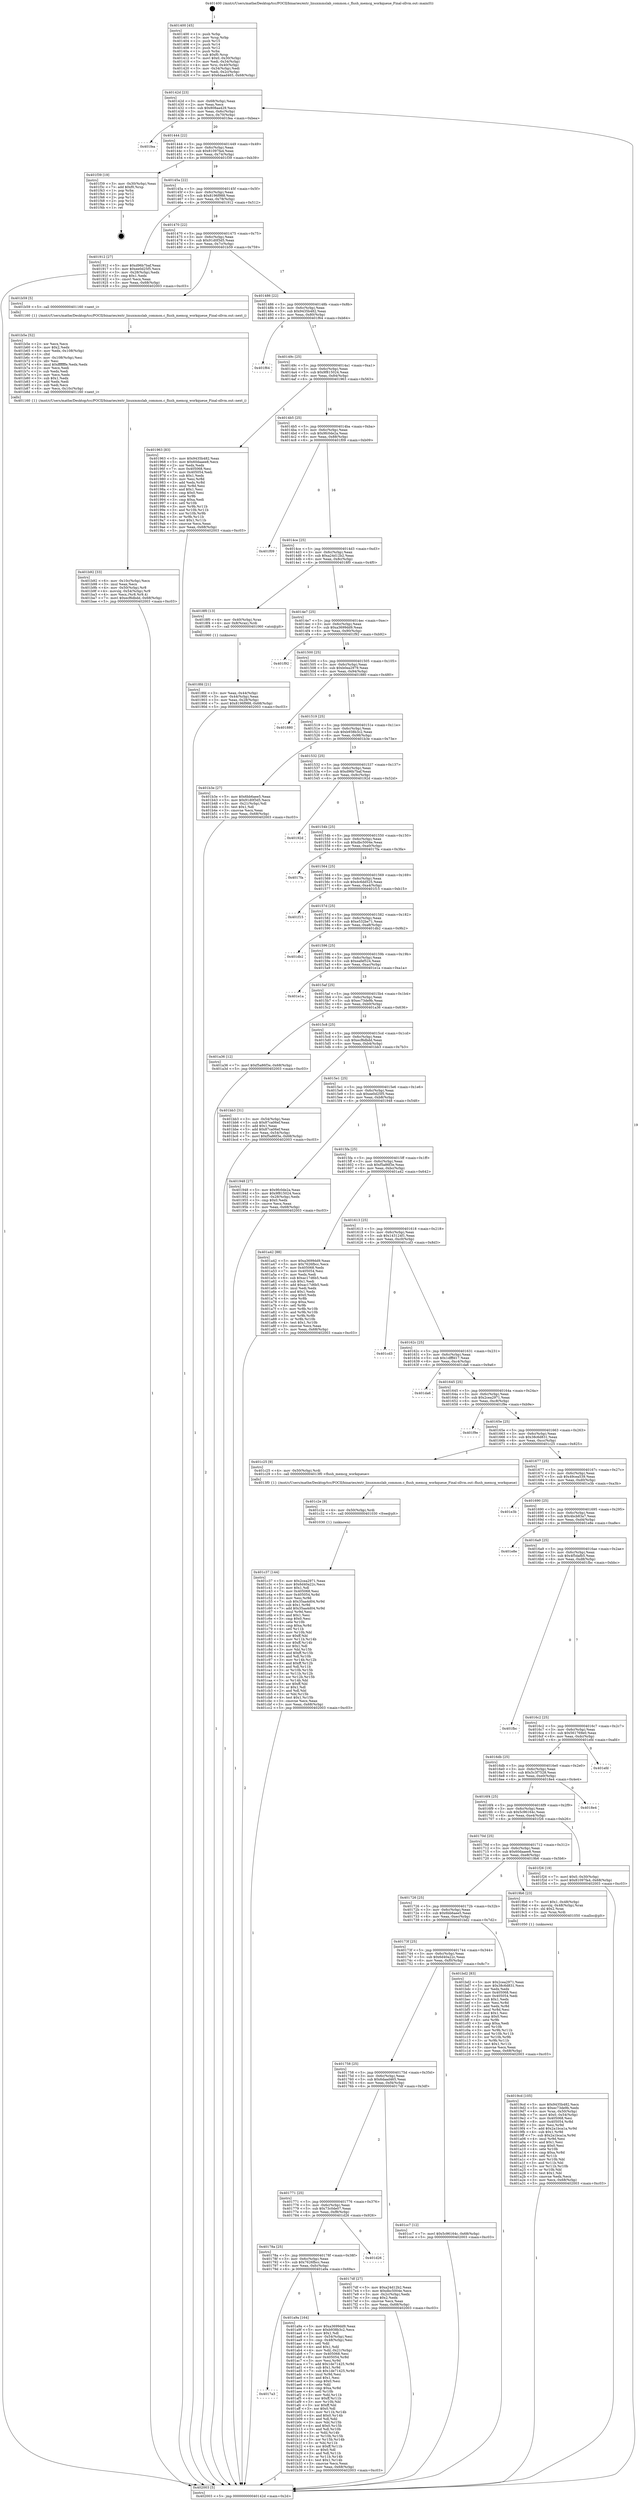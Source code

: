 digraph "0x401400" {
  label = "0x401400 (/mnt/c/Users/mathe/Desktop/tcc/POCII/binaries/extr_linuxmmslab_common.c_flush_memcg_workqueue_Final-ollvm.out::main(0))"
  labelloc = "t"
  node[shape=record]

  Entry [label="",width=0.3,height=0.3,shape=circle,fillcolor=black,style=filled]
  "0x40142d" [label="{
     0x40142d [23]\l
     | [instrs]\l
     &nbsp;&nbsp;0x40142d \<+3\>: mov -0x68(%rbp),%eax\l
     &nbsp;&nbsp;0x401430 \<+2\>: mov %eax,%ecx\l
     &nbsp;&nbsp;0x401432 \<+6\>: sub $0x808aa429,%ecx\l
     &nbsp;&nbsp;0x401438 \<+3\>: mov %eax,-0x6c(%rbp)\l
     &nbsp;&nbsp;0x40143b \<+3\>: mov %ecx,-0x70(%rbp)\l
     &nbsp;&nbsp;0x40143e \<+6\>: je 0000000000401fea \<main+0xbea\>\l
  }"]
  "0x401fea" [label="{
     0x401fea\l
  }", style=dashed]
  "0x401444" [label="{
     0x401444 [22]\l
     | [instrs]\l
     &nbsp;&nbsp;0x401444 \<+5\>: jmp 0000000000401449 \<main+0x49\>\l
     &nbsp;&nbsp;0x401449 \<+3\>: mov -0x6c(%rbp),%eax\l
     &nbsp;&nbsp;0x40144c \<+5\>: sub $0x81097fa4,%eax\l
     &nbsp;&nbsp;0x401451 \<+3\>: mov %eax,-0x74(%rbp)\l
     &nbsp;&nbsp;0x401454 \<+6\>: je 0000000000401f39 \<main+0xb39\>\l
  }"]
  Exit [label="",width=0.3,height=0.3,shape=circle,fillcolor=black,style=filled,peripheries=2]
  "0x401f39" [label="{
     0x401f39 [19]\l
     | [instrs]\l
     &nbsp;&nbsp;0x401f39 \<+3\>: mov -0x30(%rbp),%eax\l
     &nbsp;&nbsp;0x401f3c \<+7\>: add $0xf0,%rsp\l
     &nbsp;&nbsp;0x401f43 \<+1\>: pop %rbx\l
     &nbsp;&nbsp;0x401f44 \<+2\>: pop %r12\l
     &nbsp;&nbsp;0x401f46 \<+2\>: pop %r14\l
     &nbsp;&nbsp;0x401f48 \<+2\>: pop %r15\l
     &nbsp;&nbsp;0x401f4a \<+1\>: pop %rbp\l
     &nbsp;&nbsp;0x401f4b \<+1\>: ret\l
  }"]
  "0x40145a" [label="{
     0x40145a [22]\l
     | [instrs]\l
     &nbsp;&nbsp;0x40145a \<+5\>: jmp 000000000040145f \<main+0x5f\>\l
     &nbsp;&nbsp;0x40145f \<+3\>: mov -0x6c(%rbp),%eax\l
     &nbsp;&nbsp;0x401462 \<+5\>: sub $0x8196f988,%eax\l
     &nbsp;&nbsp;0x401467 \<+3\>: mov %eax,-0x78(%rbp)\l
     &nbsp;&nbsp;0x40146a \<+6\>: je 0000000000401912 \<main+0x512\>\l
  }"]
  "0x401c37" [label="{
     0x401c37 [144]\l
     | [instrs]\l
     &nbsp;&nbsp;0x401c37 \<+5\>: mov $0x2cea2971,%eax\l
     &nbsp;&nbsp;0x401c3c \<+5\>: mov $0x6d40a22c,%ecx\l
     &nbsp;&nbsp;0x401c41 \<+2\>: mov $0x1,%dl\l
     &nbsp;&nbsp;0x401c43 \<+7\>: mov 0x405068,%esi\l
     &nbsp;&nbsp;0x401c4a \<+8\>: mov 0x405054,%r8d\l
     &nbsp;&nbsp;0x401c52 \<+3\>: mov %esi,%r9d\l
     &nbsp;&nbsp;0x401c55 \<+7\>: sub $0x35aa4d04,%r9d\l
     &nbsp;&nbsp;0x401c5c \<+4\>: sub $0x1,%r9d\l
     &nbsp;&nbsp;0x401c60 \<+7\>: add $0x35aa4d04,%r9d\l
     &nbsp;&nbsp;0x401c67 \<+4\>: imul %r9d,%esi\l
     &nbsp;&nbsp;0x401c6b \<+3\>: and $0x1,%esi\l
     &nbsp;&nbsp;0x401c6e \<+3\>: cmp $0x0,%esi\l
     &nbsp;&nbsp;0x401c71 \<+4\>: sete %r10b\l
     &nbsp;&nbsp;0x401c75 \<+4\>: cmp $0xa,%r8d\l
     &nbsp;&nbsp;0x401c79 \<+4\>: setl %r11b\l
     &nbsp;&nbsp;0x401c7d \<+3\>: mov %r10b,%bl\l
     &nbsp;&nbsp;0x401c80 \<+3\>: xor $0xff,%bl\l
     &nbsp;&nbsp;0x401c83 \<+3\>: mov %r11b,%r14b\l
     &nbsp;&nbsp;0x401c86 \<+4\>: xor $0xff,%r14b\l
     &nbsp;&nbsp;0x401c8a \<+3\>: xor $0x1,%dl\l
     &nbsp;&nbsp;0x401c8d \<+3\>: mov %bl,%r15b\l
     &nbsp;&nbsp;0x401c90 \<+4\>: and $0xff,%r15b\l
     &nbsp;&nbsp;0x401c94 \<+3\>: and %dl,%r10b\l
     &nbsp;&nbsp;0x401c97 \<+3\>: mov %r14b,%r12b\l
     &nbsp;&nbsp;0x401c9a \<+4\>: and $0xff,%r12b\l
     &nbsp;&nbsp;0x401c9e \<+3\>: and %dl,%r11b\l
     &nbsp;&nbsp;0x401ca1 \<+3\>: or %r10b,%r15b\l
     &nbsp;&nbsp;0x401ca4 \<+3\>: or %r11b,%r12b\l
     &nbsp;&nbsp;0x401ca7 \<+3\>: xor %r12b,%r15b\l
     &nbsp;&nbsp;0x401caa \<+3\>: or %r14b,%bl\l
     &nbsp;&nbsp;0x401cad \<+3\>: xor $0xff,%bl\l
     &nbsp;&nbsp;0x401cb0 \<+3\>: or $0x1,%dl\l
     &nbsp;&nbsp;0x401cb3 \<+2\>: and %dl,%bl\l
     &nbsp;&nbsp;0x401cb5 \<+3\>: or %bl,%r15b\l
     &nbsp;&nbsp;0x401cb8 \<+4\>: test $0x1,%r15b\l
     &nbsp;&nbsp;0x401cbc \<+3\>: cmovne %ecx,%eax\l
     &nbsp;&nbsp;0x401cbf \<+3\>: mov %eax,-0x68(%rbp)\l
     &nbsp;&nbsp;0x401cc2 \<+5\>: jmp 0000000000402003 \<main+0xc03\>\l
  }"]
  "0x401912" [label="{
     0x401912 [27]\l
     | [instrs]\l
     &nbsp;&nbsp;0x401912 \<+5\>: mov $0xd96b7baf,%eax\l
     &nbsp;&nbsp;0x401917 \<+5\>: mov $0xee0d25f5,%ecx\l
     &nbsp;&nbsp;0x40191c \<+3\>: mov -0x28(%rbp),%edx\l
     &nbsp;&nbsp;0x40191f \<+3\>: cmp $0x1,%edx\l
     &nbsp;&nbsp;0x401922 \<+3\>: cmovl %ecx,%eax\l
     &nbsp;&nbsp;0x401925 \<+3\>: mov %eax,-0x68(%rbp)\l
     &nbsp;&nbsp;0x401928 \<+5\>: jmp 0000000000402003 \<main+0xc03\>\l
  }"]
  "0x401470" [label="{
     0x401470 [22]\l
     | [instrs]\l
     &nbsp;&nbsp;0x401470 \<+5\>: jmp 0000000000401475 \<main+0x75\>\l
     &nbsp;&nbsp;0x401475 \<+3\>: mov -0x6c(%rbp),%eax\l
     &nbsp;&nbsp;0x401478 \<+5\>: sub $0x91d0f3d5,%eax\l
     &nbsp;&nbsp;0x40147d \<+3\>: mov %eax,-0x7c(%rbp)\l
     &nbsp;&nbsp;0x401480 \<+6\>: je 0000000000401b59 \<main+0x759\>\l
  }"]
  "0x401c2e" [label="{
     0x401c2e [9]\l
     | [instrs]\l
     &nbsp;&nbsp;0x401c2e \<+4\>: mov -0x50(%rbp),%rdi\l
     &nbsp;&nbsp;0x401c32 \<+5\>: call 0000000000401030 \<free@plt\>\l
     | [calls]\l
     &nbsp;&nbsp;0x401030 \{1\} (unknown)\l
  }"]
  "0x401b59" [label="{
     0x401b59 [5]\l
     | [instrs]\l
     &nbsp;&nbsp;0x401b59 \<+5\>: call 0000000000401160 \<next_i\>\l
     | [calls]\l
     &nbsp;&nbsp;0x401160 \{1\} (/mnt/c/Users/mathe/Desktop/tcc/POCII/binaries/extr_linuxmmslab_common.c_flush_memcg_workqueue_Final-ollvm.out::next_i)\l
  }"]
  "0x401486" [label="{
     0x401486 [22]\l
     | [instrs]\l
     &nbsp;&nbsp;0x401486 \<+5\>: jmp 000000000040148b \<main+0x8b\>\l
     &nbsp;&nbsp;0x40148b \<+3\>: mov -0x6c(%rbp),%eax\l
     &nbsp;&nbsp;0x40148e \<+5\>: sub $0x9435b482,%eax\l
     &nbsp;&nbsp;0x401493 \<+3\>: mov %eax,-0x80(%rbp)\l
     &nbsp;&nbsp;0x401496 \<+6\>: je 0000000000401f64 \<main+0xb64\>\l
  }"]
  "0x401b92" [label="{
     0x401b92 [33]\l
     | [instrs]\l
     &nbsp;&nbsp;0x401b92 \<+6\>: mov -0x10c(%rbp),%ecx\l
     &nbsp;&nbsp;0x401b98 \<+3\>: imul %eax,%ecx\l
     &nbsp;&nbsp;0x401b9b \<+4\>: mov -0x50(%rbp),%r8\l
     &nbsp;&nbsp;0x401b9f \<+4\>: movslq -0x54(%rbp),%r9\l
     &nbsp;&nbsp;0x401ba3 \<+4\>: mov %ecx,(%r8,%r9,4)\l
     &nbsp;&nbsp;0x401ba7 \<+7\>: movl $0xecf6dbdd,-0x68(%rbp)\l
     &nbsp;&nbsp;0x401bae \<+5\>: jmp 0000000000402003 \<main+0xc03\>\l
  }"]
  "0x401f64" [label="{
     0x401f64\l
  }", style=dashed]
  "0x40149c" [label="{
     0x40149c [25]\l
     | [instrs]\l
     &nbsp;&nbsp;0x40149c \<+5\>: jmp 00000000004014a1 \<main+0xa1\>\l
     &nbsp;&nbsp;0x4014a1 \<+3\>: mov -0x6c(%rbp),%eax\l
     &nbsp;&nbsp;0x4014a4 \<+5\>: sub $0x9f815024,%eax\l
     &nbsp;&nbsp;0x4014a9 \<+6\>: mov %eax,-0x84(%rbp)\l
     &nbsp;&nbsp;0x4014af \<+6\>: je 0000000000401963 \<main+0x563\>\l
  }"]
  "0x401b5e" [label="{
     0x401b5e [52]\l
     | [instrs]\l
     &nbsp;&nbsp;0x401b5e \<+2\>: xor %ecx,%ecx\l
     &nbsp;&nbsp;0x401b60 \<+5\>: mov $0x2,%edx\l
     &nbsp;&nbsp;0x401b65 \<+6\>: mov %edx,-0x108(%rbp)\l
     &nbsp;&nbsp;0x401b6b \<+1\>: cltd\l
     &nbsp;&nbsp;0x401b6c \<+6\>: mov -0x108(%rbp),%esi\l
     &nbsp;&nbsp;0x401b72 \<+2\>: idiv %esi\l
     &nbsp;&nbsp;0x401b74 \<+6\>: imul $0xfffffffe,%edx,%edx\l
     &nbsp;&nbsp;0x401b7a \<+2\>: mov %ecx,%edi\l
     &nbsp;&nbsp;0x401b7c \<+2\>: sub %edx,%edi\l
     &nbsp;&nbsp;0x401b7e \<+2\>: mov %ecx,%edx\l
     &nbsp;&nbsp;0x401b80 \<+3\>: sub $0x1,%edx\l
     &nbsp;&nbsp;0x401b83 \<+2\>: add %edx,%edi\l
     &nbsp;&nbsp;0x401b85 \<+2\>: sub %edi,%ecx\l
     &nbsp;&nbsp;0x401b87 \<+6\>: mov %ecx,-0x10c(%rbp)\l
     &nbsp;&nbsp;0x401b8d \<+5\>: call 0000000000401160 \<next_i\>\l
     | [calls]\l
     &nbsp;&nbsp;0x401160 \{1\} (/mnt/c/Users/mathe/Desktop/tcc/POCII/binaries/extr_linuxmmslab_common.c_flush_memcg_workqueue_Final-ollvm.out::next_i)\l
  }"]
  "0x401963" [label="{
     0x401963 [83]\l
     | [instrs]\l
     &nbsp;&nbsp;0x401963 \<+5\>: mov $0x9435b482,%eax\l
     &nbsp;&nbsp;0x401968 \<+5\>: mov $0x60daaee8,%ecx\l
     &nbsp;&nbsp;0x40196d \<+2\>: xor %edx,%edx\l
     &nbsp;&nbsp;0x40196f \<+7\>: mov 0x405068,%esi\l
     &nbsp;&nbsp;0x401976 \<+7\>: mov 0x405054,%edi\l
     &nbsp;&nbsp;0x40197d \<+3\>: sub $0x1,%edx\l
     &nbsp;&nbsp;0x401980 \<+3\>: mov %esi,%r8d\l
     &nbsp;&nbsp;0x401983 \<+3\>: add %edx,%r8d\l
     &nbsp;&nbsp;0x401986 \<+4\>: imul %r8d,%esi\l
     &nbsp;&nbsp;0x40198a \<+3\>: and $0x1,%esi\l
     &nbsp;&nbsp;0x40198d \<+3\>: cmp $0x0,%esi\l
     &nbsp;&nbsp;0x401990 \<+4\>: sete %r9b\l
     &nbsp;&nbsp;0x401994 \<+3\>: cmp $0xa,%edi\l
     &nbsp;&nbsp;0x401997 \<+4\>: setl %r10b\l
     &nbsp;&nbsp;0x40199b \<+3\>: mov %r9b,%r11b\l
     &nbsp;&nbsp;0x40199e \<+3\>: and %r10b,%r11b\l
     &nbsp;&nbsp;0x4019a1 \<+3\>: xor %r10b,%r9b\l
     &nbsp;&nbsp;0x4019a4 \<+3\>: or %r9b,%r11b\l
     &nbsp;&nbsp;0x4019a7 \<+4\>: test $0x1,%r11b\l
     &nbsp;&nbsp;0x4019ab \<+3\>: cmovne %ecx,%eax\l
     &nbsp;&nbsp;0x4019ae \<+3\>: mov %eax,-0x68(%rbp)\l
     &nbsp;&nbsp;0x4019b1 \<+5\>: jmp 0000000000402003 \<main+0xc03\>\l
  }"]
  "0x4014b5" [label="{
     0x4014b5 [25]\l
     | [instrs]\l
     &nbsp;&nbsp;0x4014b5 \<+5\>: jmp 00000000004014ba \<main+0xba\>\l
     &nbsp;&nbsp;0x4014ba \<+3\>: mov -0x6c(%rbp),%eax\l
     &nbsp;&nbsp;0x4014bd \<+5\>: sub $0x9fc0de2a,%eax\l
     &nbsp;&nbsp;0x4014c2 \<+6\>: mov %eax,-0x88(%rbp)\l
     &nbsp;&nbsp;0x4014c8 \<+6\>: je 0000000000401f09 \<main+0xb09\>\l
  }"]
  "0x4017a3" [label="{
     0x4017a3\l
  }", style=dashed]
  "0x401f09" [label="{
     0x401f09\l
  }", style=dashed]
  "0x4014ce" [label="{
     0x4014ce [25]\l
     | [instrs]\l
     &nbsp;&nbsp;0x4014ce \<+5\>: jmp 00000000004014d3 \<main+0xd3\>\l
     &nbsp;&nbsp;0x4014d3 \<+3\>: mov -0x6c(%rbp),%eax\l
     &nbsp;&nbsp;0x4014d6 \<+5\>: sub $0xa24d12b2,%eax\l
     &nbsp;&nbsp;0x4014db \<+6\>: mov %eax,-0x8c(%rbp)\l
     &nbsp;&nbsp;0x4014e1 \<+6\>: je 00000000004018f0 \<main+0x4f0\>\l
  }"]
  "0x401a9a" [label="{
     0x401a9a [164]\l
     | [instrs]\l
     &nbsp;&nbsp;0x401a9a \<+5\>: mov $0xa3699dd9,%eax\l
     &nbsp;&nbsp;0x401a9f \<+5\>: mov $0xb938b3c2,%ecx\l
     &nbsp;&nbsp;0x401aa4 \<+2\>: mov $0x1,%dl\l
     &nbsp;&nbsp;0x401aa6 \<+3\>: mov -0x54(%rbp),%esi\l
     &nbsp;&nbsp;0x401aa9 \<+3\>: cmp -0x48(%rbp),%esi\l
     &nbsp;&nbsp;0x401aac \<+4\>: setl %dil\l
     &nbsp;&nbsp;0x401ab0 \<+4\>: and $0x1,%dil\l
     &nbsp;&nbsp;0x401ab4 \<+4\>: mov %dil,-0x21(%rbp)\l
     &nbsp;&nbsp;0x401ab8 \<+7\>: mov 0x405068,%esi\l
     &nbsp;&nbsp;0x401abf \<+8\>: mov 0x405054,%r8d\l
     &nbsp;&nbsp;0x401ac7 \<+3\>: mov %esi,%r9d\l
     &nbsp;&nbsp;0x401aca \<+7\>: add $0x1de71425,%r9d\l
     &nbsp;&nbsp;0x401ad1 \<+4\>: sub $0x1,%r9d\l
     &nbsp;&nbsp;0x401ad5 \<+7\>: sub $0x1de71425,%r9d\l
     &nbsp;&nbsp;0x401adc \<+4\>: imul %r9d,%esi\l
     &nbsp;&nbsp;0x401ae0 \<+3\>: and $0x1,%esi\l
     &nbsp;&nbsp;0x401ae3 \<+3\>: cmp $0x0,%esi\l
     &nbsp;&nbsp;0x401ae6 \<+4\>: sete %dil\l
     &nbsp;&nbsp;0x401aea \<+4\>: cmp $0xa,%r8d\l
     &nbsp;&nbsp;0x401aee \<+4\>: setl %r10b\l
     &nbsp;&nbsp;0x401af2 \<+3\>: mov %dil,%r11b\l
     &nbsp;&nbsp;0x401af5 \<+4\>: xor $0xff,%r11b\l
     &nbsp;&nbsp;0x401af9 \<+3\>: mov %r10b,%bl\l
     &nbsp;&nbsp;0x401afc \<+3\>: xor $0xff,%bl\l
     &nbsp;&nbsp;0x401aff \<+3\>: xor $0x0,%dl\l
     &nbsp;&nbsp;0x401b02 \<+3\>: mov %r11b,%r14b\l
     &nbsp;&nbsp;0x401b05 \<+4\>: and $0x0,%r14b\l
     &nbsp;&nbsp;0x401b09 \<+3\>: and %dl,%dil\l
     &nbsp;&nbsp;0x401b0c \<+3\>: mov %bl,%r15b\l
     &nbsp;&nbsp;0x401b0f \<+4\>: and $0x0,%r15b\l
     &nbsp;&nbsp;0x401b13 \<+3\>: and %dl,%r10b\l
     &nbsp;&nbsp;0x401b16 \<+3\>: or %dil,%r14b\l
     &nbsp;&nbsp;0x401b19 \<+3\>: or %r10b,%r15b\l
     &nbsp;&nbsp;0x401b1c \<+3\>: xor %r15b,%r14b\l
     &nbsp;&nbsp;0x401b1f \<+3\>: or %bl,%r11b\l
     &nbsp;&nbsp;0x401b22 \<+4\>: xor $0xff,%r11b\l
     &nbsp;&nbsp;0x401b26 \<+3\>: or $0x0,%dl\l
     &nbsp;&nbsp;0x401b29 \<+3\>: and %dl,%r11b\l
     &nbsp;&nbsp;0x401b2c \<+3\>: or %r11b,%r14b\l
     &nbsp;&nbsp;0x401b2f \<+4\>: test $0x1,%r14b\l
     &nbsp;&nbsp;0x401b33 \<+3\>: cmovne %ecx,%eax\l
     &nbsp;&nbsp;0x401b36 \<+3\>: mov %eax,-0x68(%rbp)\l
     &nbsp;&nbsp;0x401b39 \<+5\>: jmp 0000000000402003 \<main+0xc03\>\l
  }"]
  "0x4018f0" [label="{
     0x4018f0 [13]\l
     | [instrs]\l
     &nbsp;&nbsp;0x4018f0 \<+4\>: mov -0x40(%rbp),%rax\l
     &nbsp;&nbsp;0x4018f4 \<+4\>: mov 0x8(%rax),%rdi\l
     &nbsp;&nbsp;0x4018f8 \<+5\>: call 0000000000401060 \<atoi@plt\>\l
     | [calls]\l
     &nbsp;&nbsp;0x401060 \{1\} (unknown)\l
  }"]
  "0x4014e7" [label="{
     0x4014e7 [25]\l
     | [instrs]\l
     &nbsp;&nbsp;0x4014e7 \<+5\>: jmp 00000000004014ec \<main+0xec\>\l
     &nbsp;&nbsp;0x4014ec \<+3\>: mov -0x6c(%rbp),%eax\l
     &nbsp;&nbsp;0x4014ef \<+5\>: sub $0xa3699dd9,%eax\l
     &nbsp;&nbsp;0x4014f4 \<+6\>: mov %eax,-0x90(%rbp)\l
     &nbsp;&nbsp;0x4014fa \<+6\>: je 0000000000401f92 \<main+0xb92\>\l
  }"]
  "0x40178a" [label="{
     0x40178a [25]\l
     | [instrs]\l
     &nbsp;&nbsp;0x40178a \<+5\>: jmp 000000000040178f \<main+0x38f\>\l
     &nbsp;&nbsp;0x40178f \<+3\>: mov -0x6c(%rbp),%eax\l
     &nbsp;&nbsp;0x401792 \<+5\>: sub $0x7626fbcc,%eax\l
     &nbsp;&nbsp;0x401797 \<+6\>: mov %eax,-0xfc(%rbp)\l
     &nbsp;&nbsp;0x40179d \<+6\>: je 0000000000401a9a \<main+0x69a\>\l
  }"]
  "0x401f92" [label="{
     0x401f92\l
  }", style=dashed]
  "0x401500" [label="{
     0x401500 [25]\l
     | [instrs]\l
     &nbsp;&nbsp;0x401500 \<+5\>: jmp 0000000000401505 \<main+0x105\>\l
     &nbsp;&nbsp;0x401505 \<+3\>: mov -0x6c(%rbp),%eax\l
     &nbsp;&nbsp;0x401508 \<+5\>: sub $0xb0ea2979,%eax\l
     &nbsp;&nbsp;0x40150d \<+6\>: mov %eax,-0x94(%rbp)\l
     &nbsp;&nbsp;0x401513 \<+6\>: je 0000000000401880 \<main+0x480\>\l
  }"]
  "0x401d26" [label="{
     0x401d26\l
  }", style=dashed]
  "0x401880" [label="{
     0x401880\l
  }", style=dashed]
  "0x401519" [label="{
     0x401519 [25]\l
     | [instrs]\l
     &nbsp;&nbsp;0x401519 \<+5\>: jmp 000000000040151e \<main+0x11e\>\l
     &nbsp;&nbsp;0x40151e \<+3\>: mov -0x6c(%rbp),%eax\l
     &nbsp;&nbsp;0x401521 \<+5\>: sub $0xb938b3c2,%eax\l
     &nbsp;&nbsp;0x401526 \<+6\>: mov %eax,-0x98(%rbp)\l
     &nbsp;&nbsp;0x40152c \<+6\>: je 0000000000401b3e \<main+0x73e\>\l
  }"]
  "0x4019cd" [label="{
     0x4019cd [105]\l
     | [instrs]\l
     &nbsp;&nbsp;0x4019cd \<+5\>: mov $0x9435b482,%ecx\l
     &nbsp;&nbsp;0x4019d2 \<+5\>: mov $0xec73de9b,%edx\l
     &nbsp;&nbsp;0x4019d7 \<+4\>: mov %rax,-0x50(%rbp)\l
     &nbsp;&nbsp;0x4019db \<+7\>: movl $0x0,-0x54(%rbp)\l
     &nbsp;&nbsp;0x4019e2 \<+7\>: mov 0x405068,%esi\l
     &nbsp;&nbsp;0x4019e9 \<+8\>: mov 0x405054,%r8d\l
     &nbsp;&nbsp;0x4019f1 \<+3\>: mov %esi,%r9d\l
     &nbsp;&nbsp;0x4019f4 \<+7\>: add $0x2a1bca1a,%r9d\l
     &nbsp;&nbsp;0x4019fb \<+4\>: sub $0x1,%r9d\l
     &nbsp;&nbsp;0x4019ff \<+7\>: sub $0x2a1bca1a,%r9d\l
     &nbsp;&nbsp;0x401a06 \<+4\>: imul %r9d,%esi\l
     &nbsp;&nbsp;0x401a0a \<+3\>: and $0x1,%esi\l
     &nbsp;&nbsp;0x401a0d \<+3\>: cmp $0x0,%esi\l
     &nbsp;&nbsp;0x401a10 \<+4\>: sete %r10b\l
     &nbsp;&nbsp;0x401a14 \<+4\>: cmp $0xa,%r8d\l
     &nbsp;&nbsp;0x401a18 \<+4\>: setl %r11b\l
     &nbsp;&nbsp;0x401a1c \<+3\>: mov %r10b,%bl\l
     &nbsp;&nbsp;0x401a1f \<+3\>: and %r11b,%bl\l
     &nbsp;&nbsp;0x401a22 \<+3\>: xor %r11b,%r10b\l
     &nbsp;&nbsp;0x401a25 \<+3\>: or %r10b,%bl\l
     &nbsp;&nbsp;0x401a28 \<+3\>: test $0x1,%bl\l
     &nbsp;&nbsp;0x401a2b \<+3\>: cmovne %edx,%ecx\l
     &nbsp;&nbsp;0x401a2e \<+3\>: mov %ecx,-0x68(%rbp)\l
     &nbsp;&nbsp;0x401a31 \<+5\>: jmp 0000000000402003 \<main+0xc03\>\l
  }"]
  "0x401b3e" [label="{
     0x401b3e [27]\l
     | [instrs]\l
     &nbsp;&nbsp;0x401b3e \<+5\>: mov $0x6bb6aee5,%eax\l
     &nbsp;&nbsp;0x401b43 \<+5\>: mov $0x91d0f3d5,%ecx\l
     &nbsp;&nbsp;0x401b48 \<+3\>: mov -0x21(%rbp),%dl\l
     &nbsp;&nbsp;0x401b4b \<+3\>: test $0x1,%dl\l
     &nbsp;&nbsp;0x401b4e \<+3\>: cmovne %ecx,%eax\l
     &nbsp;&nbsp;0x401b51 \<+3\>: mov %eax,-0x68(%rbp)\l
     &nbsp;&nbsp;0x401b54 \<+5\>: jmp 0000000000402003 \<main+0xc03\>\l
  }"]
  "0x401532" [label="{
     0x401532 [25]\l
     | [instrs]\l
     &nbsp;&nbsp;0x401532 \<+5\>: jmp 0000000000401537 \<main+0x137\>\l
     &nbsp;&nbsp;0x401537 \<+3\>: mov -0x6c(%rbp),%eax\l
     &nbsp;&nbsp;0x40153a \<+5\>: sub $0xd96b7baf,%eax\l
     &nbsp;&nbsp;0x40153f \<+6\>: mov %eax,-0x9c(%rbp)\l
     &nbsp;&nbsp;0x401545 \<+6\>: je 000000000040192d \<main+0x52d\>\l
  }"]
  "0x4018fd" [label="{
     0x4018fd [21]\l
     | [instrs]\l
     &nbsp;&nbsp;0x4018fd \<+3\>: mov %eax,-0x44(%rbp)\l
     &nbsp;&nbsp;0x401900 \<+3\>: mov -0x44(%rbp),%eax\l
     &nbsp;&nbsp;0x401903 \<+3\>: mov %eax,-0x28(%rbp)\l
     &nbsp;&nbsp;0x401906 \<+7\>: movl $0x8196f988,-0x68(%rbp)\l
     &nbsp;&nbsp;0x40190d \<+5\>: jmp 0000000000402003 \<main+0xc03\>\l
  }"]
  "0x40192d" [label="{
     0x40192d\l
  }", style=dashed]
  "0x40154b" [label="{
     0x40154b [25]\l
     | [instrs]\l
     &nbsp;&nbsp;0x40154b \<+5\>: jmp 0000000000401550 \<main+0x150\>\l
     &nbsp;&nbsp;0x401550 \<+3\>: mov -0x6c(%rbp),%eax\l
     &nbsp;&nbsp;0x401553 \<+5\>: sub $0xdbc5004e,%eax\l
     &nbsp;&nbsp;0x401558 \<+6\>: mov %eax,-0xa0(%rbp)\l
     &nbsp;&nbsp;0x40155e \<+6\>: je 00000000004017fa \<main+0x3fa\>\l
  }"]
  "0x401400" [label="{
     0x401400 [45]\l
     | [instrs]\l
     &nbsp;&nbsp;0x401400 \<+1\>: push %rbp\l
     &nbsp;&nbsp;0x401401 \<+3\>: mov %rsp,%rbp\l
     &nbsp;&nbsp;0x401404 \<+2\>: push %r15\l
     &nbsp;&nbsp;0x401406 \<+2\>: push %r14\l
     &nbsp;&nbsp;0x401408 \<+2\>: push %r12\l
     &nbsp;&nbsp;0x40140a \<+1\>: push %rbx\l
     &nbsp;&nbsp;0x40140b \<+7\>: sub $0xf0,%rsp\l
     &nbsp;&nbsp;0x401412 \<+7\>: movl $0x0,-0x30(%rbp)\l
     &nbsp;&nbsp;0x401419 \<+3\>: mov %edi,-0x34(%rbp)\l
     &nbsp;&nbsp;0x40141c \<+4\>: mov %rsi,-0x40(%rbp)\l
     &nbsp;&nbsp;0x401420 \<+3\>: mov -0x34(%rbp),%edi\l
     &nbsp;&nbsp;0x401423 \<+3\>: mov %edi,-0x2c(%rbp)\l
     &nbsp;&nbsp;0x401426 \<+7\>: movl $0x6daad465,-0x68(%rbp)\l
  }"]
  "0x4017fa" [label="{
     0x4017fa\l
  }", style=dashed]
  "0x401564" [label="{
     0x401564 [25]\l
     | [instrs]\l
     &nbsp;&nbsp;0x401564 \<+5\>: jmp 0000000000401569 \<main+0x169\>\l
     &nbsp;&nbsp;0x401569 \<+3\>: mov -0x6c(%rbp),%eax\l
     &nbsp;&nbsp;0x40156c \<+5\>: sub $0xdc6dd525,%eax\l
     &nbsp;&nbsp;0x401571 \<+6\>: mov %eax,-0xa4(%rbp)\l
     &nbsp;&nbsp;0x401577 \<+6\>: je 0000000000401f15 \<main+0xb15\>\l
  }"]
  "0x402003" [label="{
     0x402003 [5]\l
     | [instrs]\l
     &nbsp;&nbsp;0x402003 \<+5\>: jmp 000000000040142d \<main+0x2d\>\l
  }"]
  "0x401f15" [label="{
     0x401f15\l
  }", style=dashed]
  "0x40157d" [label="{
     0x40157d [25]\l
     | [instrs]\l
     &nbsp;&nbsp;0x40157d \<+5\>: jmp 0000000000401582 \<main+0x182\>\l
     &nbsp;&nbsp;0x401582 \<+3\>: mov -0x6c(%rbp),%eax\l
     &nbsp;&nbsp;0x401585 \<+5\>: sub $0xe532be71,%eax\l
     &nbsp;&nbsp;0x40158a \<+6\>: mov %eax,-0xa8(%rbp)\l
     &nbsp;&nbsp;0x401590 \<+6\>: je 0000000000401db2 \<main+0x9b2\>\l
  }"]
  "0x401771" [label="{
     0x401771 [25]\l
     | [instrs]\l
     &nbsp;&nbsp;0x401771 \<+5\>: jmp 0000000000401776 \<main+0x376\>\l
     &nbsp;&nbsp;0x401776 \<+3\>: mov -0x6c(%rbp),%eax\l
     &nbsp;&nbsp;0x401779 \<+5\>: sub $0x73c0de07,%eax\l
     &nbsp;&nbsp;0x40177e \<+6\>: mov %eax,-0xf8(%rbp)\l
     &nbsp;&nbsp;0x401784 \<+6\>: je 0000000000401d26 \<main+0x926\>\l
  }"]
  "0x401db2" [label="{
     0x401db2\l
  }", style=dashed]
  "0x401596" [label="{
     0x401596 [25]\l
     | [instrs]\l
     &nbsp;&nbsp;0x401596 \<+5\>: jmp 000000000040159b \<main+0x19b\>\l
     &nbsp;&nbsp;0x40159b \<+3\>: mov -0x6c(%rbp),%eax\l
     &nbsp;&nbsp;0x40159e \<+5\>: sub $0xeafef524,%eax\l
     &nbsp;&nbsp;0x4015a3 \<+6\>: mov %eax,-0xac(%rbp)\l
     &nbsp;&nbsp;0x4015a9 \<+6\>: je 0000000000401e1a \<main+0xa1a\>\l
  }"]
  "0x4017df" [label="{
     0x4017df [27]\l
     | [instrs]\l
     &nbsp;&nbsp;0x4017df \<+5\>: mov $0xa24d12b2,%eax\l
     &nbsp;&nbsp;0x4017e4 \<+5\>: mov $0xdbc5004e,%ecx\l
     &nbsp;&nbsp;0x4017e9 \<+3\>: mov -0x2c(%rbp),%edx\l
     &nbsp;&nbsp;0x4017ec \<+3\>: cmp $0x2,%edx\l
     &nbsp;&nbsp;0x4017ef \<+3\>: cmovne %ecx,%eax\l
     &nbsp;&nbsp;0x4017f2 \<+3\>: mov %eax,-0x68(%rbp)\l
     &nbsp;&nbsp;0x4017f5 \<+5\>: jmp 0000000000402003 \<main+0xc03\>\l
  }"]
  "0x401e1a" [label="{
     0x401e1a\l
  }", style=dashed]
  "0x4015af" [label="{
     0x4015af [25]\l
     | [instrs]\l
     &nbsp;&nbsp;0x4015af \<+5\>: jmp 00000000004015b4 \<main+0x1b4\>\l
     &nbsp;&nbsp;0x4015b4 \<+3\>: mov -0x6c(%rbp),%eax\l
     &nbsp;&nbsp;0x4015b7 \<+5\>: sub $0xec73de9b,%eax\l
     &nbsp;&nbsp;0x4015bc \<+6\>: mov %eax,-0xb0(%rbp)\l
     &nbsp;&nbsp;0x4015c2 \<+6\>: je 0000000000401a36 \<main+0x636\>\l
  }"]
  "0x401758" [label="{
     0x401758 [25]\l
     | [instrs]\l
     &nbsp;&nbsp;0x401758 \<+5\>: jmp 000000000040175d \<main+0x35d\>\l
     &nbsp;&nbsp;0x40175d \<+3\>: mov -0x6c(%rbp),%eax\l
     &nbsp;&nbsp;0x401760 \<+5\>: sub $0x6daad465,%eax\l
     &nbsp;&nbsp;0x401765 \<+6\>: mov %eax,-0xf4(%rbp)\l
     &nbsp;&nbsp;0x40176b \<+6\>: je 00000000004017df \<main+0x3df\>\l
  }"]
  "0x401a36" [label="{
     0x401a36 [12]\l
     | [instrs]\l
     &nbsp;&nbsp;0x401a36 \<+7\>: movl $0xf5a86f3e,-0x68(%rbp)\l
     &nbsp;&nbsp;0x401a3d \<+5\>: jmp 0000000000402003 \<main+0xc03\>\l
  }"]
  "0x4015c8" [label="{
     0x4015c8 [25]\l
     | [instrs]\l
     &nbsp;&nbsp;0x4015c8 \<+5\>: jmp 00000000004015cd \<main+0x1cd\>\l
     &nbsp;&nbsp;0x4015cd \<+3\>: mov -0x6c(%rbp),%eax\l
     &nbsp;&nbsp;0x4015d0 \<+5\>: sub $0xecf6dbdd,%eax\l
     &nbsp;&nbsp;0x4015d5 \<+6\>: mov %eax,-0xb4(%rbp)\l
     &nbsp;&nbsp;0x4015db \<+6\>: je 0000000000401bb3 \<main+0x7b3\>\l
  }"]
  "0x401cc7" [label="{
     0x401cc7 [12]\l
     | [instrs]\l
     &nbsp;&nbsp;0x401cc7 \<+7\>: movl $0x5c96164c,-0x68(%rbp)\l
     &nbsp;&nbsp;0x401cce \<+5\>: jmp 0000000000402003 \<main+0xc03\>\l
  }"]
  "0x401bb3" [label="{
     0x401bb3 [31]\l
     | [instrs]\l
     &nbsp;&nbsp;0x401bb3 \<+3\>: mov -0x54(%rbp),%eax\l
     &nbsp;&nbsp;0x401bb6 \<+5\>: sub $0x87ca06ef,%eax\l
     &nbsp;&nbsp;0x401bbb \<+3\>: add $0x1,%eax\l
     &nbsp;&nbsp;0x401bbe \<+5\>: add $0x87ca06ef,%eax\l
     &nbsp;&nbsp;0x401bc3 \<+3\>: mov %eax,-0x54(%rbp)\l
     &nbsp;&nbsp;0x401bc6 \<+7\>: movl $0xf5a86f3e,-0x68(%rbp)\l
     &nbsp;&nbsp;0x401bcd \<+5\>: jmp 0000000000402003 \<main+0xc03\>\l
  }"]
  "0x4015e1" [label="{
     0x4015e1 [25]\l
     | [instrs]\l
     &nbsp;&nbsp;0x4015e1 \<+5\>: jmp 00000000004015e6 \<main+0x1e6\>\l
     &nbsp;&nbsp;0x4015e6 \<+3\>: mov -0x6c(%rbp),%eax\l
     &nbsp;&nbsp;0x4015e9 \<+5\>: sub $0xee0d25f5,%eax\l
     &nbsp;&nbsp;0x4015ee \<+6\>: mov %eax,-0xb8(%rbp)\l
     &nbsp;&nbsp;0x4015f4 \<+6\>: je 0000000000401948 \<main+0x548\>\l
  }"]
  "0x40173f" [label="{
     0x40173f [25]\l
     | [instrs]\l
     &nbsp;&nbsp;0x40173f \<+5\>: jmp 0000000000401744 \<main+0x344\>\l
     &nbsp;&nbsp;0x401744 \<+3\>: mov -0x6c(%rbp),%eax\l
     &nbsp;&nbsp;0x401747 \<+5\>: sub $0x6d40a22c,%eax\l
     &nbsp;&nbsp;0x40174c \<+6\>: mov %eax,-0xf0(%rbp)\l
     &nbsp;&nbsp;0x401752 \<+6\>: je 0000000000401cc7 \<main+0x8c7\>\l
  }"]
  "0x401948" [label="{
     0x401948 [27]\l
     | [instrs]\l
     &nbsp;&nbsp;0x401948 \<+5\>: mov $0x9fc0de2a,%eax\l
     &nbsp;&nbsp;0x40194d \<+5\>: mov $0x9f815024,%ecx\l
     &nbsp;&nbsp;0x401952 \<+3\>: mov -0x28(%rbp),%edx\l
     &nbsp;&nbsp;0x401955 \<+3\>: cmp $0x0,%edx\l
     &nbsp;&nbsp;0x401958 \<+3\>: cmove %ecx,%eax\l
     &nbsp;&nbsp;0x40195b \<+3\>: mov %eax,-0x68(%rbp)\l
     &nbsp;&nbsp;0x40195e \<+5\>: jmp 0000000000402003 \<main+0xc03\>\l
  }"]
  "0x4015fa" [label="{
     0x4015fa [25]\l
     | [instrs]\l
     &nbsp;&nbsp;0x4015fa \<+5\>: jmp 00000000004015ff \<main+0x1ff\>\l
     &nbsp;&nbsp;0x4015ff \<+3\>: mov -0x6c(%rbp),%eax\l
     &nbsp;&nbsp;0x401602 \<+5\>: sub $0xf5a86f3e,%eax\l
     &nbsp;&nbsp;0x401607 \<+6\>: mov %eax,-0xbc(%rbp)\l
     &nbsp;&nbsp;0x40160d \<+6\>: je 0000000000401a42 \<main+0x642\>\l
  }"]
  "0x401bd2" [label="{
     0x401bd2 [83]\l
     | [instrs]\l
     &nbsp;&nbsp;0x401bd2 \<+5\>: mov $0x2cea2971,%eax\l
     &nbsp;&nbsp;0x401bd7 \<+5\>: mov $0x38c6d831,%ecx\l
     &nbsp;&nbsp;0x401bdc \<+2\>: xor %edx,%edx\l
     &nbsp;&nbsp;0x401bde \<+7\>: mov 0x405068,%esi\l
     &nbsp;&nbsp;0x401be5 \<+7\>: mov 0x405054,%edi\l
     &nbsp;&nbsp;0x401bec \<+3\>: sub $0x1,%edx\l
     &nbsp;&nbsp;0x401bef \<+3\>: mov %esi,%r8d\l
     &nbsp;&nbsp;0x401bf2 \<+3\>: add %edx,%r8d\l
     &nbsp;&nbsp;0x401bf5 \<+4\>: imul %r8d,%esi\l
     &nbsp;&nbsp;0x401bf9 \<+3\>: and $0x1,%esi\l
     &nbsp;&nbsp;0x401bfc \<+3\>: cmp $0x0,%esi\l
     &nbsp;&nbsp;0x401bff \<+4\>: sete %r9b\l
     &nbsp;&nbsp;0x401c03 \<+3\>: cmp $0xa,%edi\l
     &nbsp;&nbsp;0x401c06 \<+4\>: setl %r10b\l
     &nbsp;&nbsp;0x401c0a \<+3\>: mov %r9b,%r11b\l
     &nbsp;&nbsp;0x401c0d \<+3\>: and %r10b,%r11b\l
     &nbsp;&nbsp;0x401c10 \<+3\>: xor %r10b,%r9b\l
     &nbsp;&nbsp;0x401c13 \<+3\>: or %r9b,%r11b\l
     &nbsp;&nbsp;0x401c16 \<+4\>: test $0x1,%r11b\l
     &nbsp;&nbsp;0x401c1a \<+3\>: cmovne %ecx,%eax\l
     &nbsp;&nbsp;0x401c1d \<+3\>: mov %eax,-0x68(%rbp)\l
     &nbsp;&nbsp;0x401c20 \<+5\>: jmp 0000000000402003 \<main+0xc03\>\l
  }"]
  "0x401a42" [label="{
     0x401a42 [88]\l
     | [instrs]\l
     &nbsp;&nbsp;0x401a42 \<+5\>: mov $0xa3699dd9,%eax\l
     &nbsp;&nbsp;0x401a47 \<+5\>: mov $0x7626fbcc,%ecx\l
     &nbsp;&nbsp;0x401a4c \<+7\>: mov 0x405068,%edx\l
     &nbsp;&nbsp;0x401a53 \<+7\>: mov 0x405054,%esi\l
     &nbsp;&nbsp;0x401a5a \<+2\>: mov %edx,%edi\l
     &nbsp;&nbsp;0x401a5c \<+6\>: sub $0xac17d6b5,%edi\l
     &nbsp;&nbsp;0x401a62 \<+3\>: sub $0x1,%edi\l
     &nbsp;&nbsp;0x401a65 \<+6\>: add $0xac17d6b5,%edi\l
     &nbsp;&nbsp;0x401a6b \<+3\>: imul %edi,%edx\l
     &nbsp;&nbsp;0x401a6e \<+3\>: and $0x1,%edx\l
     &nbsp;&nbsp;0x401a71 \<+3\>: cmp $0x0,%edx\l
     &nbsp;&nbsp;0x401a74 \<+4\>: sete %r8b\l
     &nbsp;&nbsp;0x401a78 \<+3\>: cmp $0xa,%esi\l
     &nbsp;&nbsp;0x401a7b \<+4\>: setl %r9b\l
     &nbsp;&nbsp;0x401a7f \<+3\>: mov %r8b,%r10b\l
     &nbsp;&nbsp;0x401a82 \<+3\>: and %r9b,%r10b\l
     &nbsp;&nbsp;0x401a85 \<+3\>: xor %r9b,%r8b\l
     &nbsp;&nbsp;0x401a88 \<+3\>: or %r8b,%r10b\l
     &nbsp;&nbsp;0x401a8b \<+4\>: test $0x1,%r10b\l
     &nbsp;&nbsp;0x401a8f \<+3\>: cmovne %ecx,%eax\l
     &nbsp;&nbsp;0x401a92 \<+3\>: mov %eax,-0x68(%rbp)\l
     &nbsp;&nbsp;0x401a95 \<+5\>: jmp 0000000000402003 \<main+0xc03\>\l
  }"]
  "0x401613" [label="{
     0x401613 [25]\l
     | [instrs]\l
     &nbsp;&nbsp;0x401613 \<+5\>: jmp 0000000000401618 \<main+0x218\>\l
     &nbsp;&nbsp;0x401618 \<+3\>: mov -0x6c(%rbp),%eax\l
     &nbsp;&nbsp;0x40161b \<+5\>: sub $0x143124f1,%eax\l
     &nbsp;&nbsp;0x401620 \<+6\>: mov %eax,-0xc0(%rbp)\l
     &nbsp;&nbsp;0x401626 \<+6\>: je 0000000000401cd3 \<main+0x8d3\>\l
  }"]
  "0x401726" [label="{
     0x401726 [25]\l
     | [instrs]\l
     &nbsp;&nbsp;0x401726 \<+5\>: jmp 000000000040172b \<main+0x32b\>\l
     &nbsp;&nbsp;0x40172b \<+3\>: mov -0x6c(%rbp),%eax\l
     &nbsp;&nbsp;0x40172e \<+5\>: sub $0x6bb6aee5,%eax\l
     &nbsp;&nbsp;0x401733 \<+6\>: mov %eax,-0xec(%rbp)\l
     &nbsp;&nbsp;0x401739 \<+6\>: je 0000000000401bd2 \<main+0x7d2\>\l
  }"]
  "0x401cd3" [label="{
     0x401cd3\l
  }", style=dashed]
  "0x40162c" [label="{
     0x40162c [25]\l
     | [instrs]\l
     &nbsp;&nbsp;0x40162c \<+5\>: jmp 0000000000401631 \<main+0x231\>\l
     &nbsp;&nbsp;0x401631 \<+3\>: mov -0x6c(%rbp),%eax\l
     &nbsp;&nbsp;0x401634 \<+5\>: sub $0x1dfffd17,%eax\l
     &nbsp;&nbsp;0x401639 \<+6\>: mov %eax,-0xc4(%rbp)\l
     &nbsp;&nbsp;0x40163f \<+6\>: je 0000000000401da6 \<main+0x9a6\>\l
  }"]
  "0x4019b6" [label="{
     0x4019b6 [23]\l
     | [instrs]\l
     &nbsp;&nbsp;0x4019b6 \<+7\>: movl $0x1,-0x48(%rbp)\l
     &nbsp;&nbsp;0x4019bd \<+4\>: movslq -0x48(%rbp),%rax\l
     &nbsp;&nbsp;0x4019c1 \<+4\>: shl $0x2,%rax\l
     &nbsp;&nbsp;0x4019c5 \<+3\>: mov %rax,%rdi\l
     &nbsp;&nbsp;0x4019c8 \<+5\>: call 0000000000401050 \<malloc@plt\>\l
     | [calls]\l
     &nbsp;&nbsp;0x401050 \{1\} (unknown)\l
  }"]
  "0x401da6" [label="{
     0x401da6\l
  }", style=dashed]
  "0x401645" [label="{
     0x401645 [25]\l
     | [instrs]\l
     &nbsp;&nbsp;0x401645 \<+5\>: jmp 000000000040164a \<main+0x24a\>\l
     &nbsp;&nbsp;0x40164a \<+3\>: mov -0x6c(%rbp),%eax\l
     &nbsp;&nbsp;0x40164d \<+5\>: sub $0x2cea2971,%eax\l
     &nbsp;&nbsp;0x401652 \<+6\>: mov %eax,-0xc8(%rbp)\l
     &nbsp;&nbsp;0x401658 \<+6\>: je 0000000000401f9e \<main+0xb9e\>\l
  }"]
  "0x40170d" [label="{
     0x40170d [25]\l
     | [instrs]\l
     &nbsp;&nbsp;0x40170d \<+5\>: jmp 0000000000401712 \<main+0x312\>\l
     &nbsp;&nbsp;0x401712 \<+3\>: mov -0x6c(%rbp),%eax\l
     &nbsp;&nbsp;0x401715 \<+5\>: sub $0x60daaee8,%eax\l
     &nbsp;&nbsp;0x40171a \<+6\>: mov %eax,-0xe8(%rbp)\l
     &nbsp;&nbsp;0x401720 \<+6\>: je 00000000004019b6 \<main+0x5b6\>\l
  }"]
  "0x401f9e" [label="{
     0x401f9e\l
  }", style=dashed]
  "0x40165e" [label="{
     0x40165e [25]\l
     | [instrs]\l
     &nbsp;&nbsp;0x40165e \<+5\>: jmp 0000000000401663 \<main+0x263\>\l
     &nbsp;&nbsp;0x401663 \<+3\>: mov -0x6c(%rbp),%eax\l
     &nbsp;&nbsp;0x401666 \<+5\>: sub $0x38c6d831,%eax\l
     &nbsp;&nbsp;0x40166b \<+6\>: mov %eax,-0xcc(%rbp)\l
     &nbsp;&nbsp;0x401671 \<+6\>: je 0000000000401c25 \<main+0x825\>\l
  }"]
  "0x401f26" [label="{
     0x401f26 [19]\l
     | [instrs]\l
     &nbsp;&nbsp;0x401f26 \<+7\>: movl $0x0,-0x30(%rbp)\l
     &nbsp;&nbsp;0x401f2d \<+7\>: movl $0x81097fa4,-0x68(%rbp)\l
     &nbsp;&nbsp;0x401f34 \<+5\>: jmp 0000000000402003 \<main+0xc03\>\l
  }"]
  "0x401c25" [label="{
     0x401c25 [9]\l
     | [instrs]\l
     &nbsp;&nbsp;0x401c25 \<+4\>: mov -0x50(%rbp),%rdi\l
     &nbsp;&nbsp;0x401c29 \<+5\>: call 00000000004013f0 \<flush_memcg_workqueue\>\l
     | [calls]\l
     &nbsp;&nbsp;0x4013f0 \{1\} (/mnt/c/Users/mathe/Desktop/tcc/POCII/binaries/extr_linuxmmslab_common.c_flush_memcg_workqueue_Final-ollvm.out::flush_memcg_workqueue)\l
  }"]
  "0x401677" [label="{
     0x401677 [25]\l
     | [instrs]\l
     &nbsp;&nbsp;0x401677 \<+5\>: jmp 000000000040167c \<main+0x27c\>\l
     &nbsp;&nbsp;0x40167c \<+3\>: mov -0x6c(%rbp),%eax\l
     &nbsp;&nbsp;0x40167f \<+5\>: sub $0x49cea539,%eax\l
     &nbsp;&nbsp;0x401684 \<+6\>: mov %eax,-0xd0(%rbp)\l
     &nbsp;&nbsp;0x40168a \<+6\>: je 0000000000401e3b \<main+0xa3b\>\l
  }"]
  "0x4016f4" [label="{
     0x4016f4 [25]\l
     | [instrs]\l
     &nbsp;&nbsp;0x4016f4 \<+5\>: jmp 00000000004016f9 \<main+0x2f9\>\l
     &nbsp;&nbsp;0x4016f9 \<+3\>: mov -0x6c(%rbp),%eax\l
     &nbsp;&nbsp;0x4016fc \<+5\>: sub $0x5c96164c,%eax\l
     &nbsp;&nbsp;0x401701 \<+6\>: mov %eax,-0xe4(%rbp)\l
     &nbsp;&nbsp;0x401707 \<+6\>: je 0000000000401f26 \<main+0xb26\>\l
  }"]
  "0x401e3b" [label="{
     0x401e3b\l
  }", style=dashed]
  "0x401690" [label="{
     0x401690 [25]\l
     | [instrs]\l
     &nbsp;&nbsp;0x401690 \<+5\>: jmp 0000000000401695 \<main+0x295\>\l
     &nbsp;&nbsp;0x401695 \<+3\>: mov -0x6c(%rbp),%eax\l
     &nbsp;&nbsp;0x401698 \<+5\>: sub $0x4bcb83a7,%eax\l
     &nbsp;&nbsp;0x40169d \<+6\>: mov %eax,-0xd4(%rbp)\l
     &nbsp;&nbsp;0x4016a3 \<+6\>: je 0000000000401e8e \<main+0xa8e\>\l
  }"]
  "0x4018e4" [label="{
     0x4018e4\l
  }", style=dashed]
  "0x401e8e" [label="{
     0x401e8e\l
  }", style=dashed]
  "0x4016a9" [label="{
     0x4016a9 [25]\l
     | [instrs]\l
     &nbsp;&nbsp;0x4016a9 \<+5\>: jmp 00000000004016ae \<main+0x2ae\>\l
     &nbsp;&nbsp;0x4016ae \<+3\>: mov -0x6c(%rbp),%eax\l
     &nbsp;&nbsp;0x4016b1 \<+5\>: sub $0x4f5dafb5,%eax\l
     &nbsp;&nbsp;0x4016b6 \<+6\>: mov %eax,-0xd8(%rbp)\l
     &nbsp;&nbsp;0x4016bc \<+6\>: je 0000000000401fbc \<main+0xbbc\>\l
  }"]
  "0x4016db" [label="{
     0x4016db [25]\l
     | [instrs]\l
     &nbsp;&nbsp;0x4016db \<+5\>: jmp 00000000004016e0 \<main+0x2e0\>\l
     &nbsp;&nbsp;0x4016e0 \<+3\>: mov -0x6c(%rbp),%eax\l
     &nbsp;&nbsp;0x4016e3 \<+5\>: sub $0x5c3f7528,%eax\l
     &nbsp;&nbsp;0x4016e8 \<+6\>: mov %eax,-0xe0(%rbp)\l
     &nbsp;&nbsp;0x4016ee \<+6\>: je 00000000004018e4 \<main+0x4e4\>\l
  }"]
  "0x401fbc" [label="{
     0x401fbc\l
  }", style=dashed]
  "0x4016c2" [label="{
     0x4016c2 [25]\l
     | [instrs]\l
     &nbsp;&nbsp;0x4016c2 \<+5\>: jmp 00000000004016c7 \<main+0x2c7\>\l
     &nbsp;&nbsp;0x4016c7 \<+3\>: mov -0x6c(%rbp),%eax\l
     &nbsp;&nbsp;0x4016ca \<+5\>: sub $0x561769e0,%eax\l
     &nbsp;&nbsp;0x4016cf \<+6\>: mov %eax,-0xdc(%rbp)\l
     &nbsp;&nbsp;0x4016d5 \<+6\>: je 0000000000401efd \<main+0xafd\>\l
  }"]
  "0x401efd" [label="{
     0x401efd\l
  }", style=dashed]
  Entry -> "0x401400" [label=" 1"]
  "0x40142d" -> "0x401fea" [label=" 0"]
  "0x40142d" -> "0x401444" [label=" 20"]
  "0x401f39" -> Exit [label=" 1"]
  "0x401444" -> "0x401f39" [label=" 1"]
  "0x401444" -> "0x40145a" [label=" 19"]
  "0x401f26" -> "0x402003" [label=" 1"]
  "0x40145a" -> "0x401912" [label=" 1"]
  "0x40145a" -> "0x401470" [label=" 18"]
  "0x401cc7" -> "0x402003" [label=" 1"]
  "0x401470" -> "0x401b59" [label=" 1"]
  "0x401470" -> "0x401486" [label=" 17"]
  "0x401c37" -> "0x402003" [label=" 1"]
  "0x401486" -> "0x401f64" [label=" 0"]
  "0x401486" -> "0x40149c" [label=" 17"]
  "0x401c2e" -> "0x401c37" [label=" 1"]
  "0x40149c" -> "0x401963" [label=" 1"]
  "0x40149c" -> "0x4014b5" [label=" 16"]
  "0x401c25" -> "0x401c2e" [label=" 1"]
  "0x4014b5" -> "0x401f09" [label=" 0"]
  "0x4014b5" -> "0x4014ce" [label=" 16"]
  "0x401bd2" -> "0x402003" [label=" 1"]
  "0x4014ce" -> "0x4018f0" [label=" 1"]
  "0x4014ce" -> "0x4014e7" [label=" 15"]
  "0x401bb3" -> "0x402003" [label=" 1"]
  "0x4014e7" -> "0x401f92" [label=" 0"]
  "0x4014e7" -> "0x401500" [label=" 15"]
  "0x401b5e" -> "0x401b92" [label=" 1"]
  "0x401500" -> "0x401880" [label=" 0"]
  "0x401500" -> "0x401519" [label=" 15"]
  "0x401b59" -> "0x401b5e" [label=" 1"]
  "0x401519" -> "0x401b3e" [label=" 2"]
  "0x401519" -> "0x401532" [label=" 13"]
  "0x401a9a" -> "0x402003" [label=" 2"]
  "0x401532" -> "0x40192d" [label=" 0"]
  "0x401532" -> "0x40154b" [label=" 13"]
  "0x40178a" -> "0x4017a3" [label=" 0"]
  "0x40154b" -> "0x4017fa" [label=" 0"]
  "0x40154b" -> "0x401564" [label=" 13"]
  "0x40178a" -> "0x401a9a" [label=" 2"]
  "0x401564" -> "0x401f15" [label=" 0"]
  "0x401564" -> "0x40157d" [label=" 13"]
  "0x401b92" -> "0x402003" [label=" 1"]
  "0x40157d" -> "0x401db2" [label=" 0"]
  "0x40157d" -> "0x401596" [label=" 13"]
  "0x401771" -> "0x40178a" [label=" 2"]
  "0x401596" -> "0x401e1a" [label=" 0"]
  "0x401596" -> "0x4015af" [label=" 13"]
  "0x401771" -> "0x401d26" [label=" 0"]
  "0x4015af" -> "0x401a36" [label=" 1"]
  "0x4015af" -> "0x4015c8" [label=" 12"]
  "0x401a42" -> "0x402003" [label=" 2"]
  "0x4015c8" -> "0x401bb3" [label=" 1"]
  "0x4015c8" -> "0x4015e1" [label=" 11"]
  "0x401a36" -> "0x402003" [label=" 1"]
  "0x4015e1" -> "0x401948" [label=" 1"]
  "0x4015e1" -> "0x4015fa" [label=" 10"]
  "0x4019b6" -> "0x4019cd" [label=" 1"]
  "0x4015fa" -> "0x401a42" [label=" 2"]
  "0x4015fa" -> "0x401613" [label=" 8"]
  "0x401963" -> "0x402003" [label=" 1"]
  "0x401613" -> "0x401cd3" [label=" 0"]
  "0x401613" -> "0x40162c" [label=" 8"]
  "0x401912" -> "0x402003" [label=" 1"]
  "0x40162c" -> "0x401da6" [label=" 0"]
  "0x40162c" -> "0x401645" [label=" 8"]
  "0x4018fd" -> "0x402003" [label=" 1"]
  "0x401645" -> "0x401f9e" [label=" 0"]
  "0x401645" -> "0x40165e" [label=" 8"]
  "0x402003" -> "0x40142d" [label=" 19"]
  "0x40165e" -> "0x401c25" [label=" 1"]
  "0x40165e" -> "0x401677" [label=" 7"]
  "0x401400" -> "0x40142d" [label=" 1"]
  "0x401677" -> "0x401e3b" [label=" 0"]
  "0x401677" -> "0x401690" [label=" 7"]
  "0x401758" -> "0x401771" [label=" 2"]
  "0x401690" -> "0x401e8e" [label=" 0"]
  "0x401690" -> "0x4016a9" [label=" 7"]
  "0x401758" -> "0x4017df" [label=" 1"]
  "0x4016a9" -> "0x401fbc" [label=" 0"]
  "0x4016a9" -> "0x4016c2" [label=" 7"]
  "0x40173f" -> "0x401758" [label=" 3"]
  "0x4016c2" -> "0x401efd" [label=" 0"]
  "0x4016c2" -> "0x4016db" [label=" 7"]
  "0x401b3e" -> "0x402003" [label=" 2"]
  "0x4016db" -> "0x4018e4" [label=" 0"]
  "0x4016db" -> "0x4016f4" [label=" 7"]
  "0x4017df" -> "0x402003" [label=" 1"]
  "0x4016f4" -> "0x401f26" [label=" 1"]
  "0x4016f4" -> "0x40170d" [label=" 6"]
  "0x4018f0" -> "0x4018fd" [label=" 1"]
  "0x40170d" -> "0x4019b6" [label=" 1"]
  "0x40170d" -> "0x401726" [label=" 5"]
  "0x401948" -> "0x402003" [label=" 1"]
  "0x401726" -> "0x401bd2" [label=" 1"]
  "0x401726" -> "0x40173f" [label=" 4"]
  "0x4019cd" -> "0x402003" [label=" 1"]
  "0x40173f" -> "0x401cc7" [label=" 1"]
}
